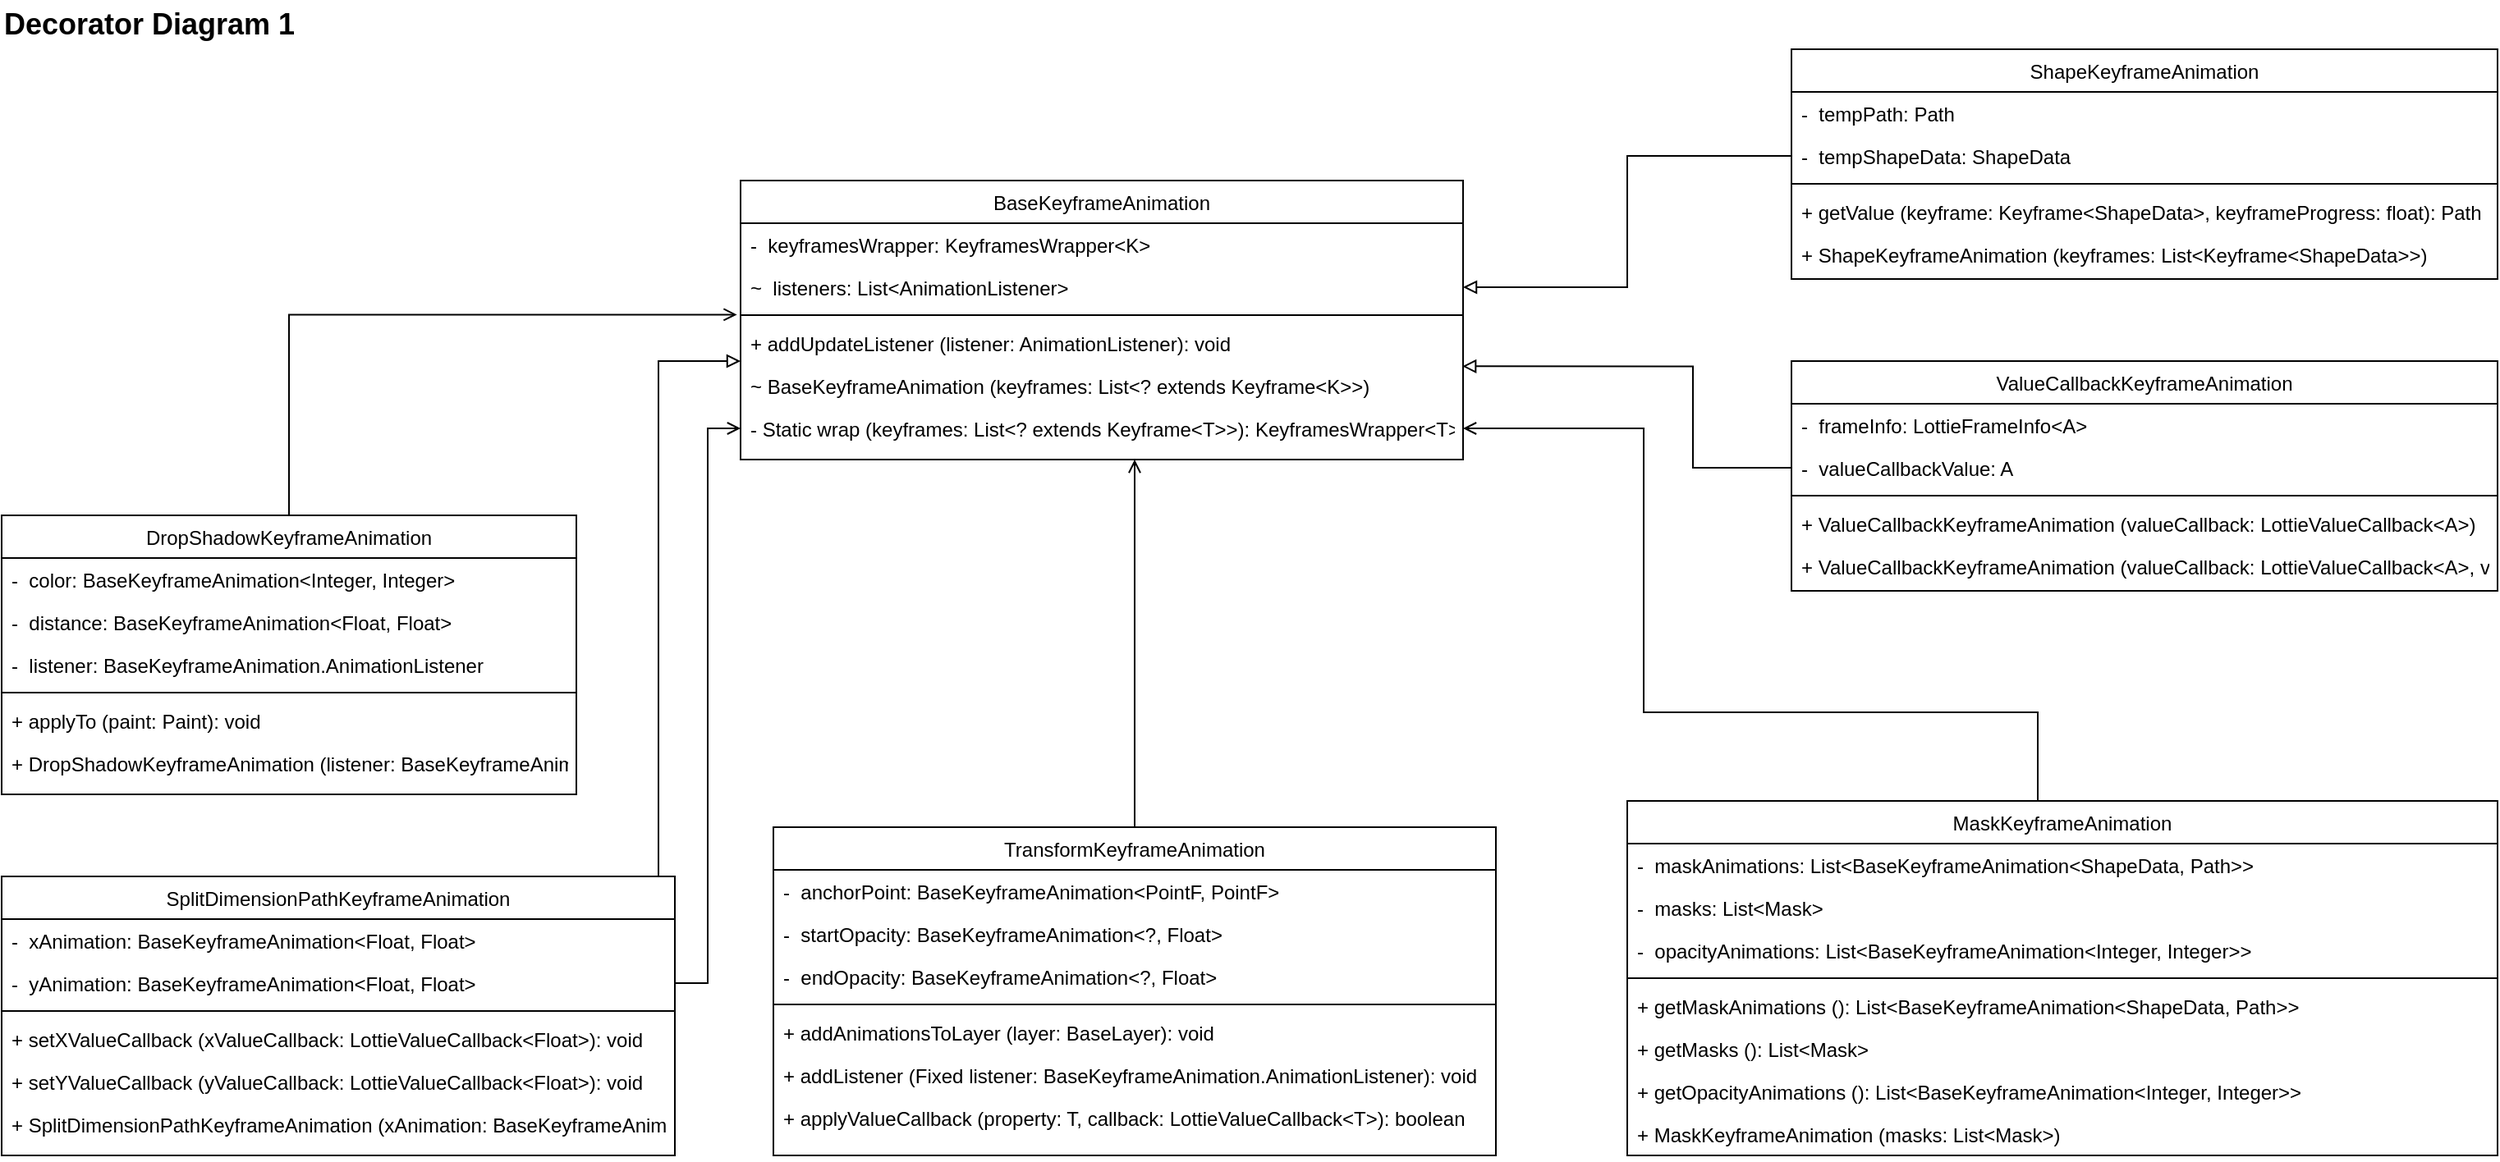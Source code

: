 <mxfile version="15.7.3" type="device"><diagram id="C5RBs43oDa-KdzZeNtuy" name="Page-1"><mxGraphModel dx="2031" dy="1041" grid="1" gridSize="10" guides="1" tooltips="1" connect="1" arrows="1" fold="1" page="1" pageScale="1" pageWidth="1169" pageHeight="827" math="0" shadow="0"><root><mxCell id="WIyWlLk6GJQsqaUBKTNV-0"/><mxCell id="WIyWlLk6GJQsqaUBKTNV-1" parent="WIyWlLk6GJQsqaUBKTNV-0"/><mxCell id="JPSFBGjOKT_y121djtkQ-2" value="BaseKeyframeAnimation" style="swimlane;fontStyle=0;align=center;verticalAlign=top;childLayout=stackLayout;horizontal=1;startSize=26;horizontalStack=0;resizeParent=1;resizeLast=0;collapsible=1;marginBottom=0;rounded=0;shadow=0;strokeWidth=1;" parent="WIyWlLk6GJQsqaUBKTNV-1" vertex="1"><mxGeometry x="930" y="164" width="440" height="170" as="geometry"><mxRectangle x="550" y="140" width="160" height="26" as="alternateBounds"/></mxGeometry></mxCell><mxCell id="JPSFBGjOKT_y121djtkQ-3" value="-  keyframesWrapper: KeyframesWrapper&lt;K&gt; " style="text;align=left;verticalAlign=top;spacingLeft=4;spacingRight=4;overflow=hidden;rotatable=0;points=[[0,0.5],[1,0.5]];portConstraint=eastwest;" parent="JPSFBGjOKT_y121djtkQ-2" vertex="1"><mxGeometry y="26" width="440" height="26" as="geometry"/></mxCell><mxCell id="JPSFBGjOKT_y121djtkQ-4" value="~  listeners: List&lt;AnimationListener&gt; " style="text;align=left;verticalAlign=top;spacingLeft=4;spacingRight=4;overflow=hidden;rotatable=0;points=[[0,0.5],[1,0.5]];portConstraint=eastwest;rounded=0;shadow=0;html=0;" parent="JPSFBGjOKT_y121djtkQ-2" vertex="1"><mxGeometry y="52" width="440" height="26" as="geometry"/></mxCell><mxCell id="JPSFBGjOKT_y121djtkQ-5" value="" style="line;html=1;strokeWidth=1;align=left;verticalAlign=middle;spacingTop=-1;spacingLeft=3;spacingRight=3;rotatable=0;labelPosition=right;points=[];portConstraint=eastwest;" parent="JPSFBGjOKT_y121djtkQ-2" vertex="1"><mxGeometry y="78" width="440" height="8" as="geometry"/></mxCell><mxCell id="JPSFBGjOKT_y121djtkQ-6" value="+ addUpdateListener (listener: AnimationListener): void" style="text;align=left;verticalAlign=top;spacingLeft=4;spacingRight=4;overflow=hidden;rotatable=0;points=[[0,0.5],[1,0.5]];portConstraint=eastwest;rounded=0;shadow=0;html=0;" parent="JPSFBGjOKT_y121djtkQ-2" vertex="1"><mxGeometry y="86" width="440" height="26" as="geometry"/></mxCell><mxCell id="JPSFBGjOKT_y121djtkQ-7" value="~ BaseKeyframeAnimation (keyframes: List&lt;? extends Keyframe&lt;K&gt;&gt;)" style="text;align=left;verticalAlign=top;spacingLeft=4;spacingRight=4;overflow=hidden;rotatable=0;points=[[0,0.5],[1,0.5]];portConstraint=eastwest;" parent="JPSFBGjOKT_y121djtkQ-2" vertex="1"><mxGeometry y="112" width="440" height="26" as="geometry"/></mxCell><mxCell id="JPSFBGjOKT_y121djtkQ-20" value="- Static wrap (keyframes: List&lt;? extends Keyframe&lt;T&gt;&gt;): KeyframesWrapper&lt;T&gt;" style="text;align=left;verticalAlign=top;spacingLeft=4;spacingRight=4;overflow=hidden;rotatable=0;points=[[0,0.5],[1,0.5]];portConstraint=eastwest;" parent="JPSFBGjOKT_y121djtkQ-2" vertex="1"><mxGeometry y="138" width="440" height="26" as="geometry"/></mxCell><mxCell id="JPSFBGjOKT_y121djtkQ-9" value="Decorator&amp;nbsp;Diagram 1" style="text;html=1;strokeColor=none;fillColor=none;align=center;verticalAlign=middle;whiteSpace=wrap;rounded=0;fontSize=18;fontStyle=1" parent="WIyWlLk6GJQsqaUBKTNV-1" vertex="1"><mxGeometry x="480" y="54" width="180" height="30" as="geometry"/></mxCell><mxCell id="T6VgosPAjRcdw-aGAW2h-0" style="edgeStyle=orthogonalEdgeStyle;rounded=0;orthogonalLoop=1;jettySize=auto;html=1;endArrow=open;endFill=0;" edge="1" parent="WIyWlLk6GJQsqaUBKTNV-1" source="JPSFBGjOKT_y121djtkQ-21"><mxGeometry relative="1" as="geometry"><mxPoint x="1170.0" y="334" as="targetPoint"/></mxGeometry></mxCell><mxCell id="JPSFBGjOKT_y121djtkQ-21" value="TransformKeyframeAnimation" style="swimlane;fontStyle=0;align=center;verticalAlign=top;childLayout=stackLayout;horizontal=1;startSize=26;horizontalStack=0;resizeParent=1;resizeLast=0;collapsible=1;marginBottom=0;rounded=0;shadow=0;strokeWidth=1;" parent="WIyWlLk6GJQsqaUBKTNV-1" vertex="1"><mxGeometry x="950" y="558" width="440" height="200" as="geometry"><mxRectangle x="550" y="140" width="160" height="26" as="alternateBounds"/></mxGeometry></mxCell><mxCell id="JPSFBGjOKT_y121djtkQ-22" value="-  anchorPoint: BaseKeyframeAnimation&lt;PointF, PointF&gt;" style="text;align=left;verticalAlign=top;spacingLeft=4;spacingRight=4;overflow=hidden;rotatable=0;points=[[0,0.5],[1,0.5]];portConstraint=eastwest;" parent="JPSFBGjOKT_y121djtkQ-21" vertex="1"><mxGeometry y="26" width="440" height="26" as="geometry"/></mxCell><mxCell id="JPSFBGjOKT_y121djtkQ-29" value="-  startOpacity: BaseKeyframeAnimation&lt;?, Float&gt;" style="text;align=left;verticalAlign=top;spacingLeft=4;spacingRight=4;overflow=hidden;rotatable=0;points=[[0,0.5],[1,0.5]];portConstraint=eastwest;rounded=0;shadow=0;html=0;" parent="JPSFBGjOKT_y121djtkQ-21" vertex="1"><mxGeometry y="52" width="440" height="26" as="geometry"/></mxCell><mxCell id="JPSFBGjOKT_y121djtkQ-23" value="-  endOpacity: BaseKeyframeAnimation&lt;?, Float&gt;" style="text;align=left;verticalAlign=top;spacingLeft=4;spacingRight=4;overflow=hidden;rotatable=0;points=[[0,0.5],[1,0.5]];portConstraint=eastwest;rounded=0;shadow=0;html=0;" parent="JPSFBGjOKT_y121djtkQ-21" vertex="1"><mxGeometry y="78" width="440" height="26" as="geometry"/></mxCell><mxCell id="JPSFBGjOKT_y121djtkQ-24" value="" style="line;html=1;strokeWidth=1;align=left;verticalAlign=middle;spacingTop=-1;spacingLeft=3;spacingRight=3;rotatable=0;labelPosition=right;points=[];portConstraint=eastwest;" parent="JPSFBGjOKT_y121djtkQ-21" vertex="1"><mxGeometry y="104" width="440" height="8" as="geometry"/></mxCell><mxCell id="JPSFBGjOKT_y121djtkQ-25" value="+ addAnimationsToLayer (layer: BaseLayer): void" style="text;align=left;verticalAlign=top;spacingLeft=4;spacingRight=4;overflow=hidden;rotatable=0;points=[[0,0.5],[1,0.5]];portConstraint=eastwest;rounded=0;shadow=0;html=0;" parent="JPSFBGjOKT_y121djtkQ-21" vertex="1"><mxGeometry y="112" width="440" height="26" as="geometry"/></mxCell><mxCell id="JPSFBGjOKT_y121djtkQ-26" value="+ addListener (Fixed listener: BaseKeyframeAnimation.AnimationListener): void" style="text;align=left;verticalAlign=top;spacingLeft=4;spacingRight=4;overflow=hidden;rotatable=0;points=[[0,0.5],[1,0.5]];portConstraint=eastwest;" parent="JPSFBGjOKT_y121djtkQ-21" vertex="1"><mxGeometry y="138" width="440" height="26" as="geometry"/></mxCell><mxCell id="JPSFBGjOKT_y121djtkQ-27" value="+ applyValueCallback (property: T, callback: LottieValueCallback&lt;T&gt;): boolean" style="text;align=left;verticalAlign=top;spacingLeft=4;spacingRight=4;overflow=hidden;rotatable=0;points=[[0,0.5],[1,0.5]];portConstraint=eastwest;" parent="JPSFBGjOKT_y121djtkQ-21" vertex="1"><mxGeometry y="164" width="440" height="26" as="geometry"/></mxCell><mxCell id="JPSFBGjOKT_y121djtkQ-75" style="edgeStyle=orthogonalEdgeStyle;rounded=0;orthogonalLoop=1;jettySize=auto;html=1;entryX=-0.005;entryY=-0.165;entryDx=0;entryDy=0;endArrow=open;endFill=0;entryPerimeter=0;" parent="WIyWlLk6GJQsqaUBKTNV-1" source="JPSFBGjOKT_y121djtkQ-31" target="JPSFBGjOKT_y121djtkQ-6" edge="1"><mxGeometry relative="1" as="geometry"/></mxCell><mxCell id="JPSFBGjOKT_y121djtkQ-31" value="DropShadowKeyframeAnimation" style="swimlane;fontStyle=0;align=center;verticalAlign=top;childLayout=stackLayout;horizontal=1;startSize=26;horizontalStack=0;resizeParent=1;resizeLast=0;collapsible=1;marginBottom=0;rounded=0;shadow=0;strokeWidth=1;" parent="WIyWlLk6GJQsqaUBKTNV-1" vertex="1"><mxGeometry x="480" y="368" width="350" height="170" as="geometry"><mxRectangle x="550" y="140" width="160" height="26" as="alternateBounds"/></mxGeometry></mxCell><mxCell id="JPSFBGjOKT_y121djtkQ-32" value="-  color: BaseKeyframeAnimation&lt;Integer, Integer&gt; " style="text;align=left;verticalAlign=top;spacingLeft=4;spacingRight=4;overflow=hidden;rotatable=0;points=[[0,0.5],[1,0.5]];portConstraint=eastwest;" parent="JPSFBGjOKT_y121djtkQ-31" vertex="1"><mxGeometry y="26" width="350" height="26" as="geometry"/></mxCell><mxCell id="JPSFBGjOKT_y121djtkQ-33" value="-  distance: BaseKeyframeAnimation&lt;Float, Float&gt;" style="text;align=left;verticalAlign=top;spacingLeft=4;spacingRight=4;overflow=hidden;rotatable=0;points=[[0,0.5],[1,0.5]];portConstraint=eastwest;rounded=0;shadow=0;html=0;" parent="JPSFBGjOKT_y121djtkQ-31" vertex="1"><mxGeometry y="52" width="350" height="26" as="geometry"/></mxCell><mxCell id="JPSFBGjOKT_y121djtkQ-34" value="-  listener: BaseKeyframeAnimation.AnimationListener " style="text;align=left;verticalAlign=top;spacingLeft=4;spacingRight=4;overflow=hidden;rotatable=0;points=[[0,0.5],[1,0.5]];portConstraint=eastwest;rounded=0;shadow=0;html=0;" parent="JPSFBGjOKT_y121djtkQ-31" vertex="1"><mxGeometry y="78" width="350" height="26" as="geometry"/></mxCell><mxCell id="JPSFBGjOKT_y121djtkQ-35" value="" style="line;html=1;strokeWidth=1;align=left;verticalAlign=middle;spacingTop=-1;spacingLeft=3;spacingRight=3;rotatable=0;labelPosition=right;points=[];portConstraint=eastwest;" parent="JPSFBGjOKT_y121djtkQ-31" vertex="1"><mxGeometry y="104" width="350" height="8" as="geometry"/></mxCell><mxCell id="JPSFBGjOKT_y121djtkQ-36" value="+ applyTo (paint: Paint): void" style="text;align=left;verticalAlign=top;spacingLeft=4;spacingRight=4;overflow=hidden;rotatable=0;points=[[0,0.5],[1,0.5]];portConstraint=eastwest;rounded=0;shadow=0;html=0;" parent="JPSFBGjOKT_y121djtkQ-31" vertex="1"><mxGeometry y="112" width="350" height="26" as="geometry"/></mxCell><mxCell id="JPSFBGjOKT_y121djtkQ-37" value="+ DropShadowKeyframeAnimation (listener: BaseKeyframeAnimation.AnimationListener, layer: BaseLayer, dropShadowEffect: DropShadowEffect)" style="text;align=left;verticalAlign=top;spacingLeft=4;spacingRight=4;overflow=hidden;rotatable=0;points=[[0,0.5],[1,0.5]];portConstraint=eastwest;" parent="JPSFBGjOKT_y121djtkQ-31" vertex="1"><mxGeometry y="138" width="350" height="26" as="geometry"/></mxCell><mxCell id="JPSFBGjOKT_y121djtkQ-81" style="edgeStyle=orthogonalEdgeStyle;rounded=0;orthogonalLoop=1;jettySize=auto;html=1;endArrow=open;endFill=0;entryX=1;entryY=0.5;entryDx=0;entryDy=0;" parent="WIyWlLk6GJQsqaUBKTNV-1" source="JPSFBGjOKT_y121djtkQ-39" edge="1" target="JPSFBGjOKT_y121djtkQ-20"><mxGeometry relative="1" as="geometry"><mxPoint x="1480" y="308" as="targetPoint"/><Array as="points"><mxPoint x="1720" y="650"/><mxPoint x="1720" y="488"/><mxPoint x="1480" y="488"/><mxPoint x="1480" y="315"/></Array></mxGeometry></mxCell><mxCell id="JPSFBGjOKT_y121djtkQ-39" value="MaskKeyframeAnimation" style="swimlane;fontStyle=0;align=center;verticalAlign=top;childLayout=stackLayout;horizontal=1;startSize=26;horizontalStack=0;resizeParent=1;resizeLast=0;collapsible=1;marginBottom=0;rounded=0;shadow=0;strokeWidth=1;" parent="WIyWlLk6GJQsqaUBKTNV-1" vertex="1"><mxGeometry x="1470" y="542" width="530" height="216" as="geometry"><mxRectangle x="550" y="140" width="160" height="26" as="alternateBounds"/></mxGeometry></mxCell><mxCell id="JPSFBGjOKT_y121djtkQ-40" value="-  maskAnimations: List&lt;BaseKeyframeAnimation&lt;ShapeData, Path&gt;&gt; " style="text;align=left;verticalAlign=top;spacingLeft=4;spacingRight=4;overflow=hidden;rotatable=0;points=[[0,0.5],[1,0.5]];portConstraint=eastwest;" parent="JPSFBGjOKT_y121djtkQ-39" vertex="1"><mxGeometry y="26" width="530" height="26" as="geometry"/></mxCell><mxCell id="JPSFBGjOKT_y121djtkQ-41" value="-  masks: List&lt;Mask&gt; " style="text;align=left;verticalAlign=top;spacingLeft=4;spacingRight=4;overflow=hidden;rotatable=0;points=[[0,0.5],[1,0.5]];portConstraint=eastwest;rounded=0;shadow=0;html=0;" parent="JPSFBGjOKT_y121djtkQ-39" vertex="1"><mxGeometry y="52" width="530" height="26" as="geometry"/></mxCell><mxCell id="JPSFBGjOKT_y121djtkQ-42" value="-  opacityAnimations: List&lt;BaseKeyframeAnimation&lt;Integer, Integer&gt;&gt; " style="text;align=left;verticalAlign=top;spacingLeft=4;spacingRight=4;overflow=hidden;rotatable=0;points=[[0,0.5],[1,0.5]];portConstraint=eastwest;rounded=0;shadow=0;html=0;" parent="JPSFBGjOKT_y121djtkQ-39" vertex="1"><mxGeometry y="78" width="530" height="26" as="geometry"/></mxCell><mxCell id="JPSFBGjOKT_y121djtkQ-43" value="" style="line;html=1;strokeWidth=1;align=left;verticalAlign=middle;spacingTop=-1;spacingLeft=3;spacingRight=3;rotatable=0;labelPosition=right;points=[];portConstraint=eastwest;" parent="JPSFBGjOKT_y121djtkQ-39" vertex="1"><mxGeometry y="104" width="530" height="8" as="geometry"/></mxCell><mxCell id="JPSFBGjOKT_y121djtkQ-44" value="+ getMaskAnimations (): List&lt;BaseKeyframeAnimation&lt;ShapeData, Path&gt;&gt;" style="text;align=left;verticalAlign=top;spacingLeft=4;spacingRight=4;overflow=hidden;rotatable=0;points=[[0,0.5],[1,0.5]];portConstraint=eastwest;rounded=0;shadow=0;html=0;" parent="JPSFBGjOKT_y121djtkQ-39" vertex="1"><mxGeometry y="112" width="530" height="26" as="geometry"/></mxCell><mxCell id="JPSFBGjOKT_y121djtkQ-45" value="+ getMasks (): List&lt;Mask&gt;" style="text;align=left;verticalAlign=top;spacingLeft=4;spacingRight=4;overflow=hidden;rotatable=0;points=[[0,0.5],[1,0.5]];portConstraint=eastwest;" parent="JPSFBGjOKT_y121djtkQ-39" vertex="1"><mxGeometry y="138" width="530" height="26" as="geometry"/></mxCell><mxCell id="JPSFBGjOKT_y121djtkQ-46" value="+ getOpacityAnimations (): List&lt;BaseKeyframeAnimation&lt;Integer, Integer&gt;&gt;" style="text;align=left;verticalAlign=top;spacingLeft=4;spacingRight=4;overflow=hidden;rotatable=0;points=[[0,0.5],[1,0.5]];portConstraint=eastwest;" parent="JPSFBGjOKT_y121djtkQ-39" vertex="1"><mxGeometry y="164" width="530" height="26" as="geometry"/></mxCell><mxCell id="JPSFBGjOKT_y121djtkQ-49" value="+ MaskKeyframeAnimation (masks: List&lt;Mask&gt;)" style="text;align=left;verticalAlign=top;spacingLeft=4;spacingRight=4;overflow=hidden;rotatable=0;points=[[0,0.5],[1,0.5]];portConstraint=eastwest;" parent="JPSFBGjOKT_y121djtkQ-39" vertex="1"><mxGeometry y="190" width="530" height="26" as="geometry"/></mxCell><mxCell id="T6VgosPAjRcdw-aGAW2h-1" style="edgeStyle=orthogonalEdgeStyle;rounded=0;orthogonalLoop=1;jettySize=auto;html=1;endArrow=block;endFill=0;" edge="1" parent="WIyWlLk6GJQsqaUBKTNV-1" source="JPSFBGjOKT_y121djtkQ-51"><mxGeometry relative="1" as="geometry"><mxPoint x="870" y="584" as="sourcePoint"/><mxPoint x="930" y="274" as="targetPoint"/><Array as="points"><mxPoint x="880" y="274"/></Array></mxGeometry></mxCell><mxCell id="JPSFBGjOKT_y121djtkQ-51" value="SplitDimensionPathKeyframeAnimation" style="swimlane;fontStyle=0;align=center;verticalAlign=top;childLayout=stackLayout;horizontal=1;startSize=26;horizontalStack=0;resizeParent=1;resizeLast=0;collapsible=1;marginBottom=0;rounded=0;shadow=0;strokeWidth=1;" parent="WIyWlLk6GJQsqaUBKTNV-1" vertex="1"><mxGeometry x="480" y="588" width="410" height="170" as="geometry"><mxRectangle x="550" y="140" width="160" height="26" as="alternateBounds"/></mxGeometry></mxCell><mxCell id="JPSFBGjOKT_y121djtkQ-52" value="-  xAnimation: BaseKeyframeAnimation&lt;Float, Float&gt; " style="text;align=left;verticalAlign=top;spacingLeft=4;spacingRight=4;overflow=hidden;rotatable=0;points=[[0,0.5],[1,0.5]];portConstraint=eastwest;" parent="JPSFBGjOKT_y121djtkQ-51" vertex="1"><mxGeometry y="26" width="410" height="26" as="geometry"/></mxCell><mxCell id="JPSFBGjOKT_y121djtkQ-53" value="-  yAnimation: BaseKeyframeAnimation&lt;Float, Float&gt; " style="text;align=left;verticalAlign=top;spacingLeft=4;spacingRight=4;overflow=hidden;rotatable=0;points=[[0,0.5],[1,0.5]];portConstraint=eastwest;rounded=0;shadow=0;html=0;" parent="JPSFBGjOKT_y121djtkQ-51" vertex="1"><mxGeometry y="52" width="410" height="26" as="geometry"/></mxCell><mxCell id="JPSFBGjOKT_y121djtkQ-55" value="" style="line;html=1;strokeWidth=1;align=left;verticalAlign=middle;spacingTop=-1;spacingLeft=3;spacingRight=3;rotatable=0;labelPosition=right;points=[];portConstraint=eastwest;" parent="JPSFBGjOKT_y121djtkQ-51" vertex="1"><mxGeometry y="78" width="410" height="8" as="geometry"/></mxCell><mxCell id="JPSFBGjOKT_y121djtkQ-56" value="+ setXValueCallback (xValueCallback: LottieValueCallback&lt;Float&gt;): void" style="text;align=left;verticalAlign=top;spacingLeft=4;spacingRight=4;overflow=hidden;rotatable=0;points=[[0,0.5],[1,0.5]];portConstraint=eastwest;rounded=0;shadow=0;html=0;" parent="JPSFBGjOKT_y121djtkQ-51" vertex="1"><mxGeometry y="86" width="410" height="26" as="geometry"/></mxCell><mxCell id="JPSFBGjOKT_y121djtkQ-57" value="+ setYValueCallback (yValueCallback: LottieValueCallback&lt;Float&gt;): void" style="text;align=left;verticalAlign=top;spacingLeft=4;spacingRight=4;overflow=hidden;rotatable=0;points=[[0,0.5],[1,0.5]];portConstraint=eastwest;" parent="JPSFBGjOKT_y121djtkQ-51" vertex="1"><mxGeometry y="112" width="410" height="26" as="geometry"/></mxCell><mxCell id="JPSFBGjOKT_y121djtkQ-58" value="+ SplitDimensionPathKeyframeAnimation (xAnimation: BaseKeyframeAnimation&lt;Float, Float&gt;, yAnimation: BaseKeyframeAnimation&lt;Float, Float&gt;)" style="text;align=left;verticalAlign=top;spacingLeft=4;spacingRight=4;overflow=hidden;rotatable=0;points=[[0,0.5],[1,0.5]];portConstraint=eastwest;" parent="JPSFBGjOKT_y121djtkQ-51" vertex="1"><mxGeometry y="138" width="410" height="26" as="geometry"/></mxCell><mxCell id="JPSFBGjOKT_y121djtkQ-59" value="ShapeKeyframeAnimation" style="swimlane;fontStyle=0;align=center;verticalAlign=top;childLayout=stackLayout;horizontal=1;startSize=26;horizontalStack=0;resizeParent=1;resizeLast=0;collapsible=1;marginBottom=0;rounded=0;shadow=0;strokeWidth=1;" parent="WIyWlLk6GJQsqaUBKTNV-1" vertex="1"><mxGeometry x="1570" y="84" width="430" height="140" as="geometry"><mxRectangle x="550" y="140" width="160" height="26" as="alternateBounds"/></mxGeometry></mxCell><mxCell id="JPSFBGjOKT_y121djtkQ-60" value="-  tempPath: Path " style="text;align=left;verticalAlign=top;spacingLeft=4;spacingRight=4;overflow=hidden;rotatable=0;points=[[0,0.5],[1,0.5]];portConstraint=eastwest;" parent="JPSFBGjOKT_y121djtkQ-59" vertex="1"><mxGeometry y="26" width="430" height="26" as="geometry"/></mxCell><mxCell id="JPSFBGjOKT_y121djtkQ-61" value="-  tempShapeData: ShapeData " style="text;align=left;verticalAlign=top;spacingLeft=4;spacingRight=4;overflow=hidden;rotatable=0;points=[[0,0.5],[1,0.5]];portConstraint=eastwest;rounded=0;shadow=0;html=0;" parent="JPSFBGjOKT_y121djtkQ-59" vertex="1"><mxGeometry y="52" width="430" height="26" as="geometry"/></mxCell><mxCell id="JPSFBGjOKT_y121djtkQ-63" value="" style="line;html=1;strokeWidth=1;align=left;verticalAlign=middle;spacingTop=-1;spacingLeft=3;spacingRight=3;rotatable=0;labelPosition=right;points=[];portConstraint=eastwest;" parent="JPSFBGjOKT_y121djtkQ-59" vertex="1"><mxGeometry y="78" width="430" height="8" as="geometry"/></mxCell><mxCell id="JPSFBGjOKT_y121djtkQ-64" value="+ getValue (keyframe: Keyframe&lt;ShapeData&gt;, keyframeProgress: float): Path" style="text;align=left;verticalAlign=top;spacingLeft=4;spacingRight=4;overflow=hidden;rotatable=0;points=[[0,0.5],[1,0.5]];portConstraint=eastwest;rounded=0;shadow=0;html=0;" parent="JPSFBGjOKT_y121djtkQ-59" vertex="1"><mxGeometry y="86" width="430" height="26" as="geometry"/></mxCell><mxCell id="JPSFBGjOKT_y121djtkQ-65" value="+ ShapeKeyframeAnimation (keyframes: List&lt;Keyframe&lt;ShapeData&gt;&gt;)" style="text;align=left;verticalAlign=top;spacingLeft=4;spacingRight=4;overflow=hidden;rotatable=0;points=[[0,0.5],[1,0.5]];portConstraint=eastwest;" parent="JPSFBGjOKT_y121djtkQ-59" vertex="1"><mxGeometry y="112" width="430" height="26" as="geometry"/></mxCell><mxCell id="JPSFBGjOKT_y121djtkQ-69" value="ValueCallbackKeyframeAnimation" style="swimlane;fontStyle=0;align=center;verticalAlign=top;childLayout=stackLayout;horizontal=1;startSize=26;horizontalStack=0;resizeParent=1;resizeLast=0;collapsible=1;marginBottom=0;rounded=0;shadow=0;strokeWidth=1;" parent="WIyWlLk6GJQsqaUBKTNV-1" vertex="1"><mxGeometry x="1570" y="274" width="430" height="140" as="geometry"><mxRectangle x="550" y="140" width="160" height="26" as="alternateBounds"/></mxGeometry></mxCell><mxCell id="JPSFBGjOKT_y121djtkQ-70" value="-  frameInfo: LottieFrameInfo&lt;A&gt; " style="text;align=left;verticalAlign=top;spacingLeft=4;spacingRight=4;overflow=hidden;rotatable=0;points=[[0,0.5],[1,0.5]];portConstraint=eastwest;" parent="JPSFBGjOKT_y121djtkQ-69" vertex="1"><mxGeometry y="26" width="430" height="26" as="geometry"/></mxCell><mxCell id="JPSFBGjOKT_y121djtkQ-71" value="-  valueCallbackValue: A " style="text;align=left;verticalAlign=top;spacingLeft=4;spacingRight=4;overflow=hidden;rotatable=0;points=[[0,0.5],[1,0.5]];portConstraint=eastwest;rounded=0;shadow=0;html=0;" parent="JPSFBGjOKT_y121djtkQ-69" vertex="1"><mxGeometry y="52" width="430" height="26" as="geometry"/></mxCell><mxCell id="JPSFBGjOKT_y121djtkQ-72" value="" style="line;html=1;strokeWidth=1;align=left;verticalAlign=middle;spacingTop=-1;spacingLeft=3;spacingRight=3;rotatable=0;labelPosition=right;points=[];portConstraint=eastwest;" parent="JPSFBGjOKT_y121djtkQ-69" vertex="1"><mxGeometry y="78" width="430" height="8" as="geometry"/></mxCell><mxCell id="JPSFBGjOKT_y121djtkQ-73" value="+ ValueCallbackKeyframeAnimation (valueCallback: LottieValueCallback&lt;A&gt;)" style="text;align=left;verticalAlign=top;spacingLeft=4;spacingRight=4;overflow=hidden;rotatable=0;points=[[0,0.5],[1,0.5]];portConstraint=eastwest;rounded=0;shadow=0;html=0;" parent="JPSFBGjOKT_y121djtkQ-69" vertex="1"><mxGeometry y="86" width="430" height="26" as="geometry"/></mxCell><mxCell id="JPSFBGjOKT_y121djtkQ-74" value="+ ValueCallbackKeyframeAnimation (valueCallback: LottieValueCallback&lt;A&gt;, valueCallbackValue: A)" style="text;align=left;verticalAlign=top;spacingLeft=4;spacingRight=4;overflow=hidden;rotatable=0;points=[[0,0.5],[1,0.5]];portConstraint=eastwest;" parent="JPSFBGjOKT_y121djtkQ-69" vertex="1"><mxGeometry y="112" width="430" height="26" as="geometry"/></mxCell><mxCell id="JPSFBGjOKT_y121djtkQ-79" style="edgeStyle=orthogonalEdgeStyle;rounded=0;orthogonalLoop=1;jettySize=auto;html=1;entryX=0;entryY=0.5;entryDx=0;entryDy=0;endArrow=open;endFill=0;" parent="WIyWlLk6GJQsqaUBKTNV-1" source="JPSFBGjOKT_y121djtkQ-53" target="JPSFBGjOKT_y121djtkQ-20" edge="1"><mxGeometry relative="1" as="geometry"/></mxCell><mxCell id="JPSFBGjOKT_y121djtkQ-82" style="edgeStyle=orthogonalEdgeStyle;rounded=0;orthogonalLoop=1;jettySize=auto;html=1;endArrow=block;endFill=0;" parent="WIyWlLk6GJQsqaUBKTNV-1" source="JPSFBGjOKT_y121djtkQ-61" target="JPSFBGjOKT_y121djtkQ-4" edge="1"><mxGeometry relative="1" as="geometry"/></mxCell><mxCell id="JPSFBGjOKT_y121djtkQ-83" style="edgeStyle=orthogonalEdgeStyle;rounded=0;orthogonalLoop=1;jettySize=auto;html=1;entryX=0.999;entryY=0.045;entryDx=0;entryDy=0;entryPerimeter=0;endArrow=block;endFill=0;" parent="WIyWlLk6GJQsqaUBKTNV-1" source="JPSFBGjOKT_y121djtkQ-71" target="JPSFBGjOKT_y121djtkQ-7" edge="1"><mxGeometry relative="1" as="geometry"><Array as="points"><mxPoint x="1510" y="339"/><mxPoint x="1510" y="277"/></Array></mxGeometry></mxCell></root></mxGraphModel></diagram></mxfile>